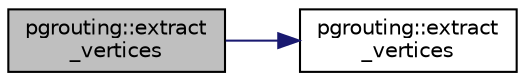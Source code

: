 digraph "pgrouting::extract_vertices"
{
  edge [fontname="Helvetica",fontsize="10",labelfontname="Helvetica",labelfontsize="10"];
  node [fontname="Helvetica",fontsize="10",shape=record];
  rankdir="LR";
  Node1 [label="pgrouting::extract\l_vertices",height=0.2,width=0.4,color="black", fillcolor="grey75", style="filled" fontcolor="black"];
  Node1 -> Node2 [color="midnightblue",fontsize="10",style="solid",fontname="Helvetica"];
  Node2 [label="pgrouting::extract\l_vertices",height=0.2,width=0.4,color="black", fillcolor="white", style="filled",URL="$namespacepgrouting.html#a7f6c592f35e628f82429127580ed29fb"];
}
